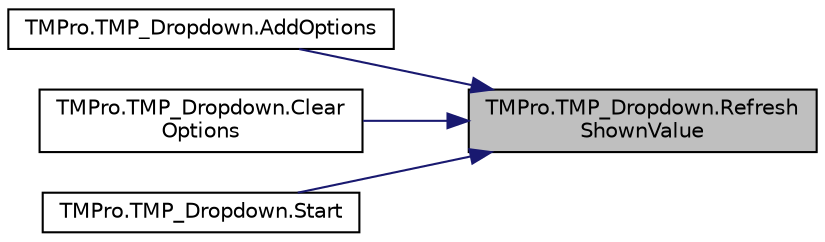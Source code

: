 digraph "TMPro.TMP_Dropdown.RefreshShownValue"
{
 // LATEX_PDF_SIZE
  edge [fontname="Helvetica",fontsize="10",labelfontname="Helvetica",labelfontsize="10"];
  node [fontname="Helvetica",fontsize="10",shape=record];
  rankdir="RL";
  Node1 [label="TMPro.TMP_Dropdown.Refresh\lShownValue",height=0.2,width=0.4,color="black", fillcolor="grey75", style="filled", fontcolor="black",tooltip="Refreshes the text and image (if available) of the currently selected option."];
  Node1 -> Node2 [dir="back",color="midnightblue",fontsize="10",style="solid",fontname="Helvetica"];
  Node2 [label="TMPro.TMP_Dropdown.AddOptions",height=0.2,width=0.4,color="black", fillcolor="white", style="filled",URL="$class_t_m_pro_1_1_t_m_p___dropdown.html#aca7bde337dd9fb565f2a8ed96bf4bb25",tooltip="Add multiple options to the options of the Dropdown based on a list of OptionData objects."];
  Node1 -> Node3 [dir="back",color="midnightblue",fontsize="10",style="solid",fontname="Helvetica"];
  Node3 [label="TMPro.TMP_Dropdown.Clear\lOptions",height=0.2,width=0.4,color="black", fillcolor="white", style="filled",URL="$class_t_m_pro_1_1_t_m_p___dropdown.html#a031c8b8c5711c7fdb8a64bad0d139a0d",tooltip="Clear the list of options in the Dropdown."];
  Node1 -> Node4 [dir="back",color="midnightblue",fontsize="10",style="solid",fontname="Helvetica"];
  Node4 [label="TMPro.TMP_Dropdown.Start",height=0.2,width=0.4,color="black", fillcolor="white", style="filled",URL="$class_t_m_pro_1_1_t_m_p___dropdown.html#ad5f10181747d1751111539353dc2d3f6",tooltip=" "];
}
